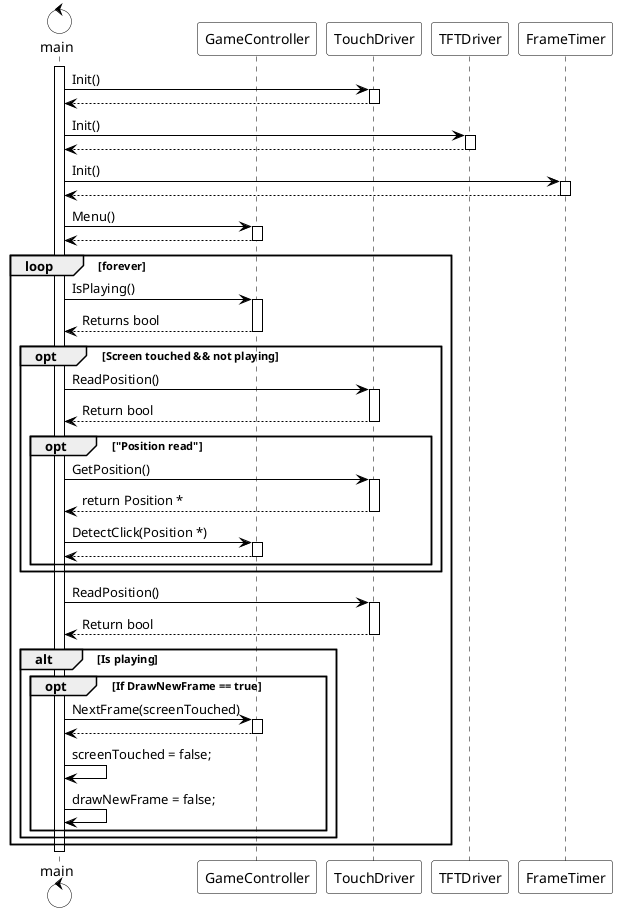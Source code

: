 @startuml
skinparam sequence {
    ArrowColor Black
    ActorBorderColor Black
    LifeLineBorderColor Black
    ArrowMessageAlignment center
    ParticipantBorderColor Black
    ParticipantBackgroundColor White
    BoxBorderColor Black
}

skinparam Collections {
    BorderColor Black
    BackgroundColor White
}
skinparam control{
    BorderColor Black
    BackgroundColor White
}
control main
participant GameController
participant TouchDriver
participant TFTDriver
participant FrameTimer

activate main
main -> TouchDriver : Init()
activate TouchDriver
TouchDriver --> main : 
deactivate TouchDriver

main -> TFTDriver : Init()
activate TFTDriver
TFTDriver --> main 
deactivate TFTDriver

main -> FrameTimer : Init()
activate FrameTimer 
FrameTimer --> main 
deactivate FrameTimer

main -> GameController : Menu()
activate GameController
GameController --> main
deactivate GameController

loop forever

    main -> GameController : IsPlaying()
    activate GameController
    GameController --> main : Returns bool
    deactivate GameController

    opt Screen touched && not playing

        main -> TouchDriver : ReadPosition()
        activate TouchDriver
        TouchDriver --> main : Return bool
        deactivate TouchDriver

        opt "Position read"

            main -> TouchDriver : GetPosition()
            activate TouchDriver
            TouchDriver --> main : return Position *
            deactivate TouchDriver

            main -> GameController : DetectClick(Position *)
            activate GameController
            GameController --> main 
            deactivate GameController

        end
    end

    main -> TouchDriver : ReadPosition()
    activate TouchDriver
    TouchDriver --> main : Return bool
    deactivate TouchDriver

    alt Is playing
        opt If DrawNewFrame == true

            main -> GameController : NextFrame(screenTouched)
            activate GameController
            GameController --> main 
            deactivate GameController
            
            main -> main : screenTouched = false;
            main -> main : drawNewFrame = false;
        end
    end
end
deactivate main
@enduml